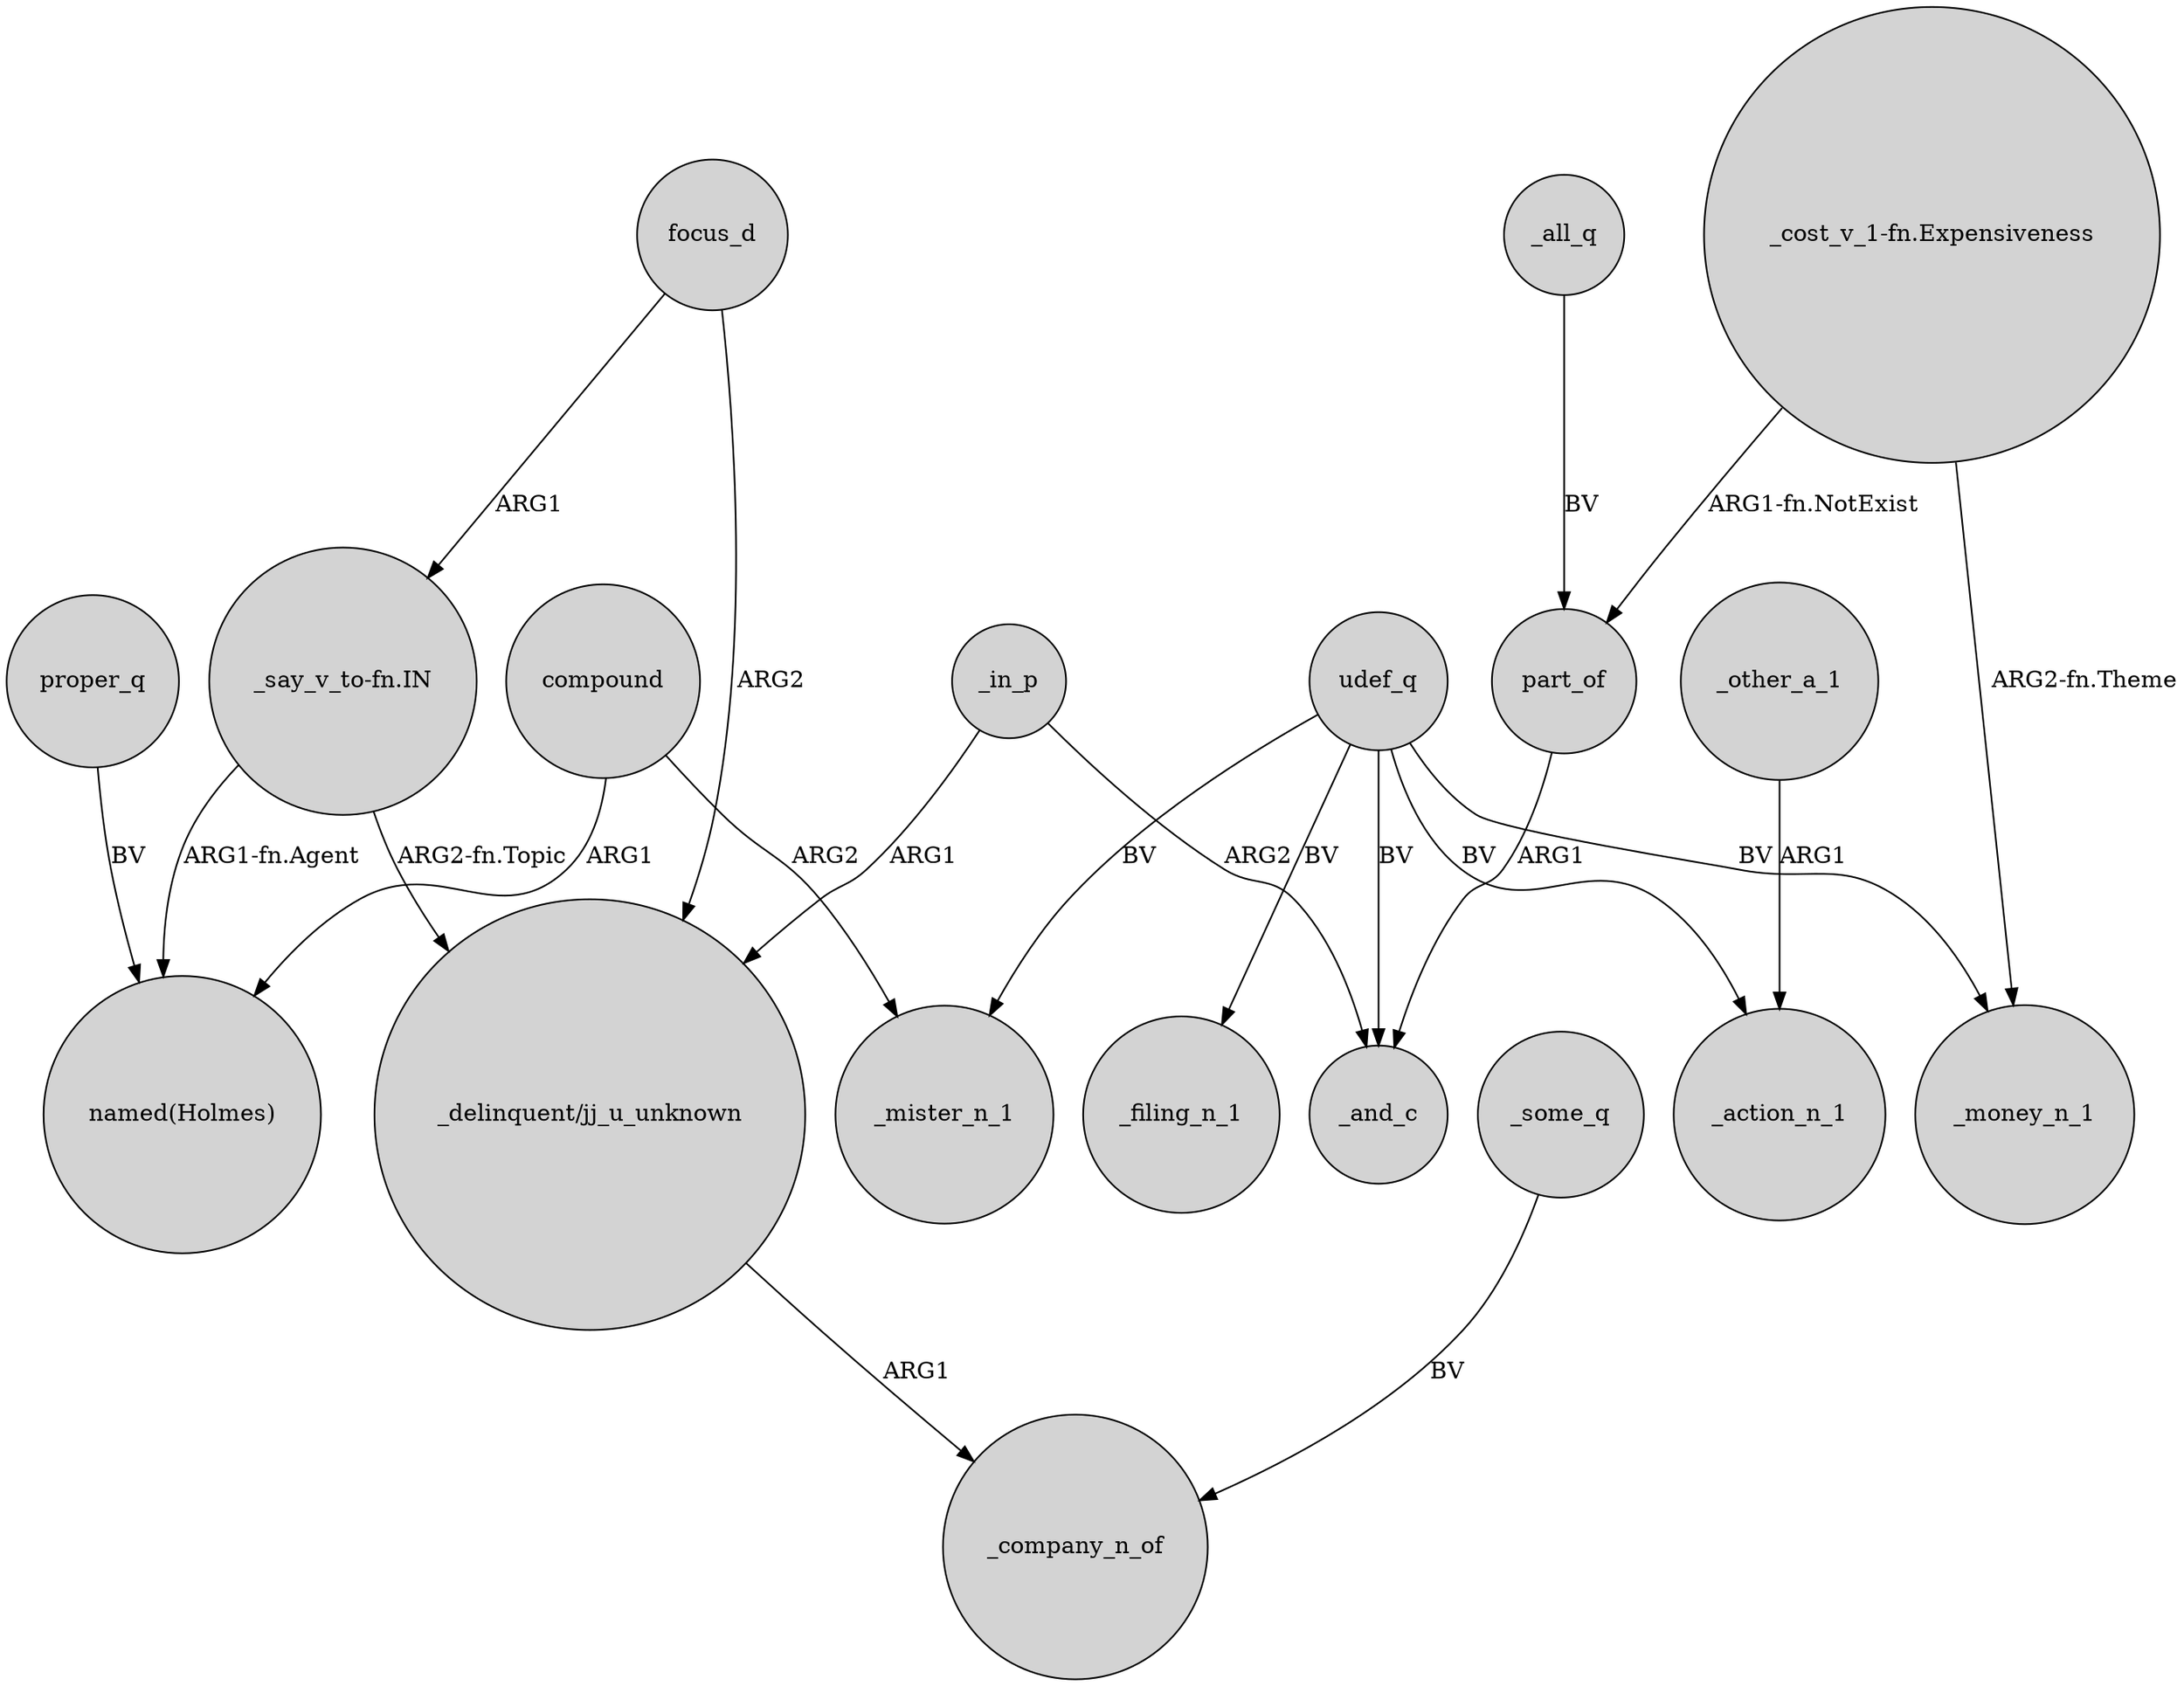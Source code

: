 digraph {
	node [shape=circle style=filled]
	proper_q -> "named(Holmes)" [label=BV]
	udef_q -> _money_n_1 [label=BV]
	udef_q -> _filing_n_1 [label=BV]
	focus_d -> "_delinquent/jj_u_unknown" [label=ARG2]
	"_cost_v_1-fn.Expensiveness" -> part_of [label="ARG1-fn.NotExist"]
	_all_q -> part_of [label=BV]
	compound -> _mister_n_1 [label=ARG2]
	"_cost_v_1-fn.Expensiveness" -> _money_n_1 [label="ARG2-fn.Theme"]
	udef_q -> _mister_n_1 [label=BV]
	"_say_v_to-fn.IN" -> "_delinquent/jj_u_unknown" [label="ARG2-fn.Topic"]
	part_of -> _and_c [label=ARG1]
	_other_a_1 -> _action_n_1 [label=ARG1]
	"_say_v_to-fn.IN" -> "named(Holmes)" [label="ARG1-fn.Agent"]
	_some_q -> _company_n_of [label=BV]
	udef_q -> _action_n_1 [label=BV]
	compound -> "named(Holmes)" [label=ARG1]
	udef_q -> _and_c [label=BV]
	_in_p -> "_delinquent/jj_u_unknown" [label=ARG1]
	_in_p -> _and_c [label=ARG2]
	focus_d -> "_say_v_to-fn.IN" [label=ARG1]
	"_delinquent/jj_u_unknown" -> _company_n_of [label=ARG1]
}
